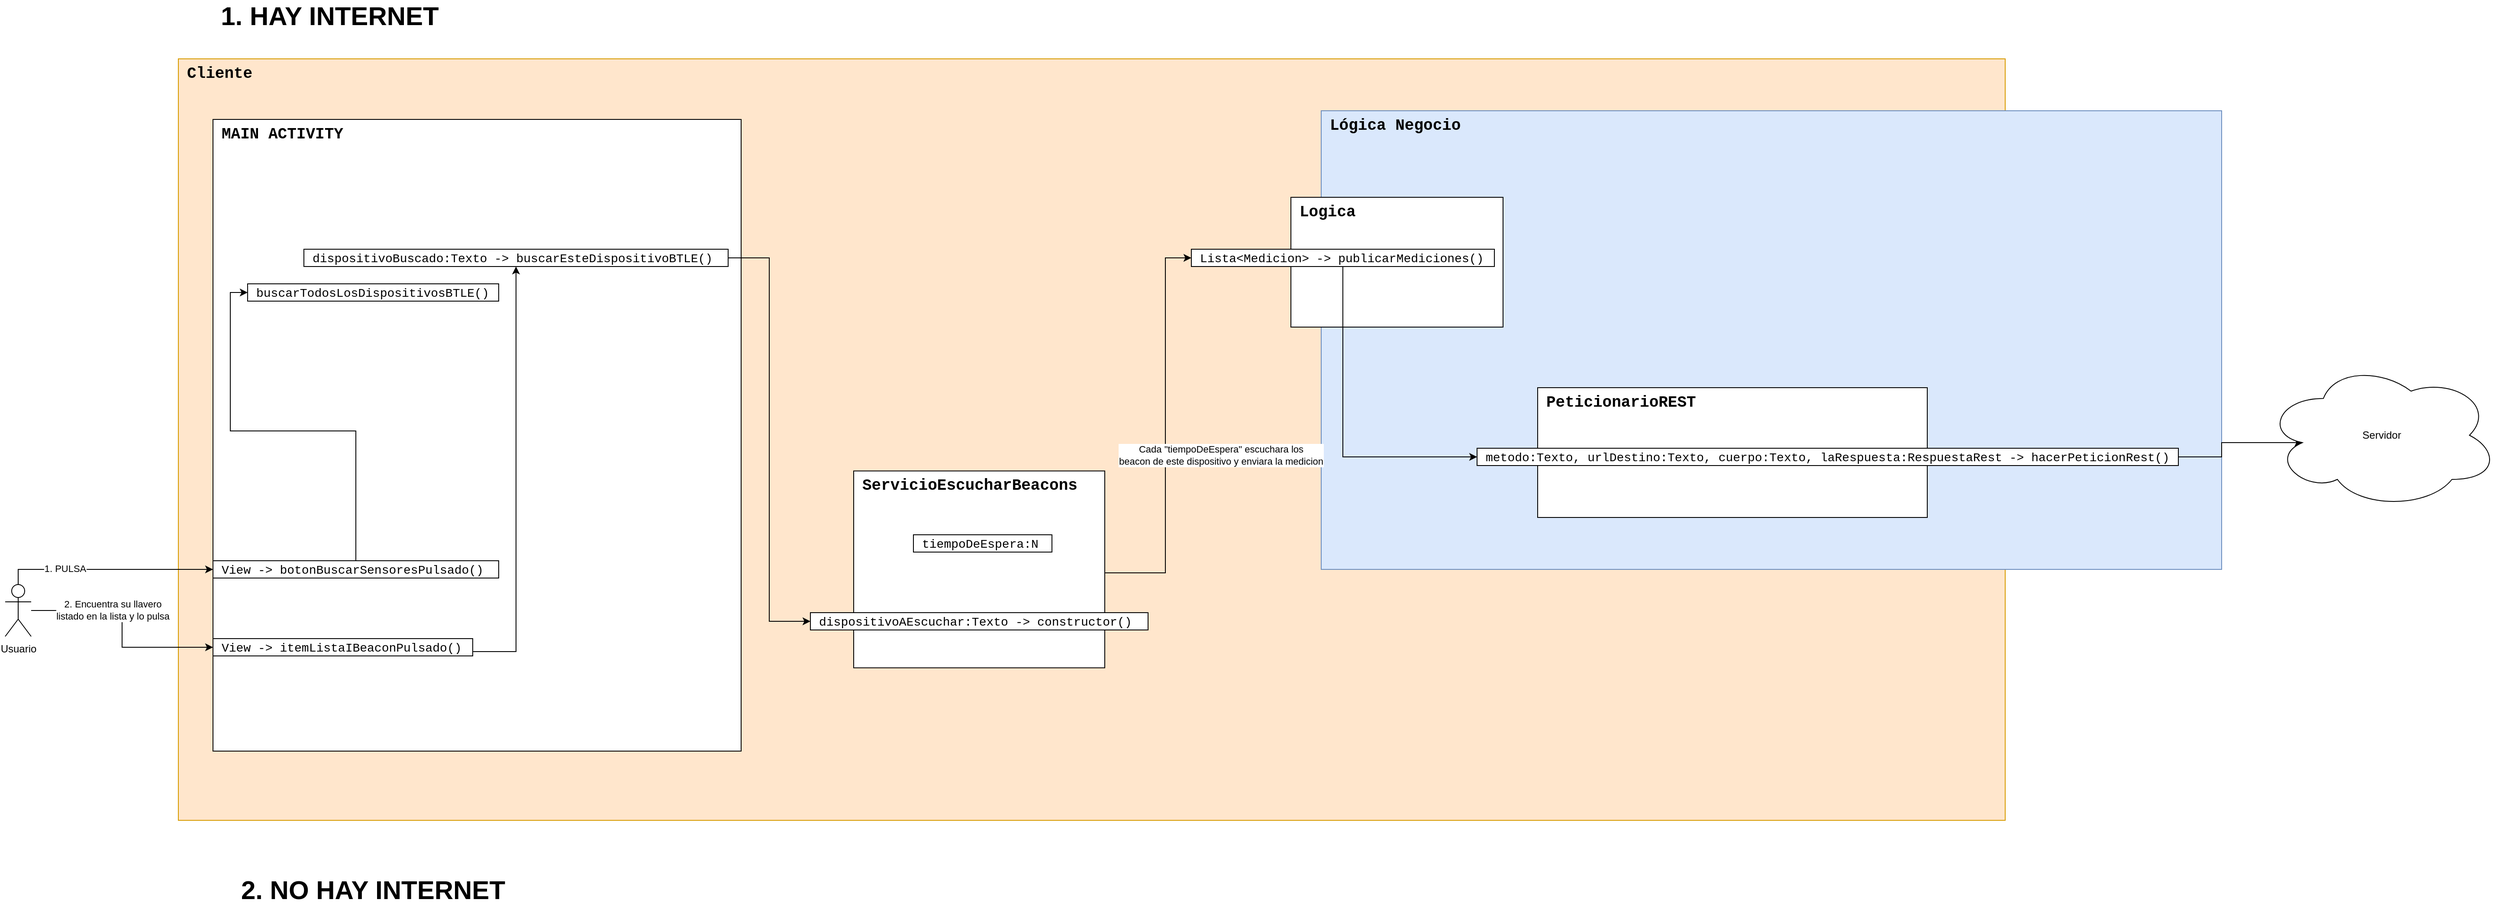 <mxfile version="15.2.7" type="device"><diagram id="GgqIZhKqrfku_5R0zB6b" name="Página-1"><mxGraphModel dx="3422" dy="349" grid="1" gridSize="10" guides="1" tooltips="1" connect="1" arrows="1" fold="1" page="1" pageScale="1" pageWidth="827" pageHeight="1169" math="0" shadow="0"><root><mxCell id="0"/><mxCell id="1" parent="0"/><mxCell id="rbinLjninRw-2FeolpOR-81" value="&lt;font face=&quot;Courier New&quot; size=&quot;1&quot;&gt;&lt;b style=&quot;font-size: 18px&quot;&gt;Cliente&lt;/b&gt;&lt;/font&gt;" style="rounded=0;whiteSpace=wrap;html=1;align=left;verticalAlign=top;spacingLeft=8;fillColor=#ffe6cc;strokeColor=#d79b00;" parent="1" vertex="1"><mxGeometry x="-300" y="1520" width="2110" height="880" as="geometry"/></mxCell><mxCell id="rbinLjninRw-2FeolpOR-83" value="&lt;font face=&quot;Courier New&quot; size=&quot;1&quot;&gt;&lt;b style=&quot;font-size: 18px&quot;&gt;Lógica Negocio&lt;/b&gt;&lt;/font&gt;" style="rounded=0;whiteSpace=wrap;html=1;align=left;verticalAlign=top;spacingLeft=8;fillColor=#dae8fc;strokeColor=#6c8ebf;" parent="1" vertex="1"><mxGeometry x="1020" y="1580" width="1040" height="530" as="geometry"/></mxCell><mxCell id="rbinLjninRw-2FeolpOR-84" value="&lt;font face=&quot;Courier New&quot; size=&quot;1&quot;&gt;&lt;b style=&quot;font-size: 18px&quot;&gt;MAIN ACTIVITY&lt;/b&gt;&lt;/font&gt;" style="rounded=0;whiteSpace=wrap;html=1;align=left;verticalAlign=top;spacingLeft=8;" parent="1" vertex="1"><mxGeometry x="-260" y="1590" width="610" height="730" as="geometry"/></mxCell><mxCell id="rbinLjninRw-2FeolpOR-88" value="&lt;font style=&quot;font-size: 14px&quot;&gt;buscarTodosLosDispositivosBTLE()&lt;/font&gt;" style="rounded=0;whiteSpace=wrap;html=1;align=left;fontFamily=Courier New;autosize=1;spacingTop=2;spacingLeft=8;" parent="1" vertex="1"><mxGeometry x="-220" y="1780" width="290" height="20" as="geometry"/></mxCell><mxCell id="rbinLjninRw-2FeolpOR-168" style="edgeStyle=orthogonalEdgeStyle;rounded=0;orthogonalLoop=1;jettySize=auto;html=1;entryX=0;entryY=0.5;entryDx=0;entryDy=0;" parent="1" source="rbinLjninRw-2FeolpOR-89" target="rbinLjninRw-2FeolpOR-109" edge="1"><mxGeometry relative="1" as="geometry"/></mxCell><mxCell id="rbinLjninRw-2FeolpOR-89" value="&lt;font style=&quot;font-size: 14px&quot;&gt;dispositivoBuscado:Texto -&amp;gt; buscarEsteDispositivoBTLE()&lt;/font&gt;" style="rounded=0;whiteSpace=wrap;html=1;align=left;fontFamily=Courier New;autosize=1;spacingTop=2;spacingLeft=8;" parent="1" vertex="1"><mxGeometry x="-155" y="1740" width="490" height="20" as="geometry"/></mxCell><mxCell id="rbinLjninRw-2FeolpOR-105" style="edgeStyle=orthogonalEdgeStyle;rounded=0;orthogonalLoop=1;jettySize=auto;html=1;entryX=0;entryY=0.5;entryDx=0;entryDy=0;" parent="1" source="rbinLjninRw-2FeolpOR-106" target="rbinLjninRw-2FeolpOR-122" edge="1"><mxGeometry relative="1" as="geometry"><Array as="points"><mxPoint x="840" y="2114"/><mxPoint x="840" y="1750"/></Array></mxGeometry></mxCell><mxCell id="rbinLjninRw-2FeolpOR-171" value="Cada &quot;tiempoDeEspera&quot; escuchara los &lt;br&gt;beacon de este dispositivo y enviara la medicion" style="edgeLabel;html=1;align=center;verticalAlign=middle;resizable=0;points=[];" parent="rbinLjninRw-2FeolpOR-105" vertex="1" connectable="0"><mxGeometry x="-0.596" y="1" relative="1" as="geometry"><mxPoint x="65" y="-113" as="offset"/></mxGeometry></mxCell><mxCell id="rbinLjninRw-2FeolpOR-106" value="&lt;font face=&quot;Courier New&quot; size=&quot;1&quot;&gt;&lt;b style=&quot;font-size: 18px&quot;&gt;ServicioEscucharBeacons&lt;/b&gt;&lt;/font&gt;" style="rounded=0;whiteSpace=wrap;html=1;align=left;verticalAlign=top;spacingLeft=8;" parent="1" vertex="1"><mxGeometry x="480" y="1996.25" width="290" height="227.5" as="geometry"/></mxCell><mxCell id="rbinLjninRw-2FeolpOR-109" value="&lt;font style=&quot;font-size: 14px&quot;&gt;dispositivoAEscuchar:Texto -&amp;gt; constructor()&lt;/font&gt;" style="rounded=0;whiteSpace=wrap;html=1;align=left;fontFamily=Courier New;autosize=1;spacingTop=2;spacingLeft=8;" parent="1" vertex="1"><mxGeometry x="430" y="2160" width="390" height="20" as="geometry"/></mxCell><mxCell id="rbinLjninRw-2FeolpOR-163" style="edgeStyle=orthogonalEdgeStyle;rounded=0;orthogonalLoop=1;jettySize=auto;html=1;entryX=0;entryY=0.5;entryDx=0;entryDy=0;" parent="1" source="rbinLjninRw-2FeolpOR-110" target="rbinLjninRw-2FeolpOR-88" edge="1"><mxGeometry relative="1" as="geometry"/></mxCell><mxCell id="rbinLjninRw-2FeolpOR-110" value="&lt;font style=&quot;font-size: 14px&quot;&gt;View -&amp;gt; botonBuscarSensoresPulsado()&lt;/font&gt;" style="rounded=0;whiteSpace=wrap;html=1;align=left;fontFamily=Courier New;autosize=1;spacingTop=2;spacingLeft=8;" parent="1" vertex="1"><mxGeometry x="-260" y="2100" width="330" height="20" as="geometry"/></mxCell><mxCell id="rbinLjninRw-2FeolpOR-114" value="&lt;span style=&quot;font-size: 14px&quot;&gt;tiempoDeEspera:N&lt;br&gt;&lt;/span&gt;" style="rounded=0;whiteSpace=wrap;html=1;align=left;fontFamily=Courier New;autosize=1;spacingTop=2;spacingLeft=8;" parent="1" vertex="1"><mxGeometry x="549" y="2070" width="160" height="20" as="geometry"/></mxCell><mxCell id="rbinLjninRw-2FeolpOR-121" value="&lt;font face=&quot;Courier New&quot; size=&quot;1&quot;&gt;&lt;b style=&quot;font-size: 18px&quot;&gt;Logica&lt;/b&gt;&lt;/font&gt;" style="rounded=0;whiteSpace=wrap;html=1;align=left;verticalAlign=top;spacingLeft=8;" parent="1" vertex="1"><mxGeometry x="985" y="1680" width="245" height="150" as="geometry"/></mxCell><mxCell id="rbinLjninRw-2FeolpOR-174" style="edgeStyle=orthogonalEdgeStyle;rounded=0;orthogonalLoop=1;jettySize=auto;html=1;entryX=0;entryY=0.5;entryDx=0;entryDy=0;" parent="1" source="rbinLjninRw-2FeolpOR-122" target="rbinLjninRw-2FeolpOR-144" edge="1"><mxGeometry relative="1" as="geometry"/></mxCell><mxCell id="rbinLjninRw-2FeolpOR-122" value="&lt;span style=&quot;font-size: 14px&quot;&gt;Lista&amp;lt;Medicion&amp;gt; -&amp;gt; publicarMediciones()&lt;br&gt;&lt;/span&gt;" style="rounded=0;whiteSpace=wrap;html=1;align=left;fontFamily=Courier New;autosize=1;spacingTop=2;spacingLeft=8;" parent="1" vertex="1"><mxGeometry x="870" y="1740" width="350" height="20" as="geometry"/></mxCell><mxCell id="rbinLjninRw-2FeolpOR-135" value="&lt;font face=&quot;Courier New&quot; size=&quot;1&quot;&gt;&lt;b style=&quot;font-size: 18px&quot;&gt;PeticionarioREST&lt;/b&gt;&lt;/font&gt;" style="rounded=0;whiteSpace=wrap;html=1;align=left;verticalAlign=top;spacingLeft=8;" parent="1" vertex="1"><mxGeometry x="1270" y="1900" width="450" height="150" as="geometry"/></mxCell><mxCell id="rbinLjninRw-2FeolpOR-176" style="edgeStyle=orthogonalEdgeStyle;rounded=0;orthogonalLoop=1;jettySize=auto;html=1;entryX=0.16;entryY=0.55;entryDx=0;entryDy=0;entryPerimeter=0;" parent="1" source="rbinLjninRw-2FeolpOR-144" target="rbinLjninRw-2FeolpOR-175" edge="1"><mxGeometry relative="1" as="geometry"/></mxCell><mxCell id="rbinLjninRw-2FeolpOR-144" value="&lt;span style=&quot;font-size: 14px&quot;&gt;metodo:Texto, urlDestino:Texto, cuerpo:Texto, laRespuesta:RespuestaRest -&amp;gt; hacerPeticionRest()&lt;br&gt;&lt;/span&gt;" style="rounded=0;whiteSpace=wrap;html=1;align=left;fontFamily=Courier New;autosize=1;spacingTop=2;spacingLeft=8;" parent="1" vertex="1"><mxGeometry x="1200" y="1970" width="810" height="20" as="geometry"/></mxCell><mxCell id="rbinLjninRw-2FeolpOR-167" style="edgeStyle=orthogonalEdgeStyle;rounded=0;orthogonalLoop=1;jettySize=auto;html=1;exitX=1;exitY=0.75;exitDx=0;exitDy=0;" parent="1" source="rbinLjninRw-2FeolpOR-149" target="rbinLjninRw-2FeolpOR-89" edge="1"><mxGeometry relative="1" as="geometry"/></mxCell><mxCell id="rbinLjninRw-2FeolpOR-149" value="&lt;font style=&quot;font-size: 14px&quot;&gt;View -&amp;gt; itemListaIBeaconPulsado()&lt;/font&gt;" style="rounded=0;whiteSpace=wrap;html=1;align=left;fontFamily=Courier New;autosize=1;spacingTop=2;spacingLeft=8;" parent="1" vertex="1"><mxGeometry x="-260" y="2190" width="300" height="20" as="geometry"/></mxCell><mxCell id="rbinLjninRw-2FeolpOR-156" style="edgeStyle=orthogonalEdgeStyle;rounded=0;orthogonalLoop=1;jettySize=auto;html=1;entryX=0;entryY=0.5;entryDx=0;entryDy=0;" parent="1" source="rbinLjninRw-2FeolpOR-154" target="rbinLjninRw-2FeolpOR-110" edge="1"><mxGeometry relative="1" as="geometry"><Array as="points"><mxPoint x="-485" y="2110"/></Array></mxGeometry></mxCell><mxCell id="rbinLjninRw-2FeolpOR-158" value="1. PULSA" style="edgeLabel;html=1;align=center;verticalAlign=middle;resizable=0;points=[];" parent="rbinLjninRw-2FeolpOR-156" vertex="1" connectable="0"><mxGeometry x="-0.411" y="1" relative="1" as="geometry"><mxPoint as="offset"/></mxGeometry></mxCell><mxCell id="rbinLjninRw-2FeolpOR-165" style="edgeStyle=orthogonalEdgeStyle;rounded=0;orthogonalLoop=1;jettySize=auto;html=1;entryX=0;entryY=0.5;entryDx=0;entryDy=0;" parent="1" source="rbinLjninRw-2FeolpOR-154" target="rbinLjninRw-2FeolpOR-149" edge="1"><mxGeometry relative="1" as="geometry"/></mxCell><mxCell id="rbinLjninRw-2FeolpOR-166" value="2. Encuentra su llavero &lt;br&gt;listado en la lista y lo pulsa" style="edgeLabel;html=1;align=center;verticalAlign=middle;resizable=0;points=[];" parent="rbinLjninRw-2FeolpOR-165" vertex="1" connectable="0"><mxGeometry x="-0.257" y="1" relative="1" as="geometry"><mxPoint as="offset"/></mxGeometry></mxCell><mxCell id="rbinLjninRw-2FeolpOR-154" value="Usuario" style="shape=umlActor;verticalLabelPosition=bottom;verticalAlign=top;html=1;outlineConnect=0;" parent="1" vertex="1"><mxGeometry x="-500" y="2127.5" width="30" height="60" as="geometry"/></mxCell><mxCell id="rbinLjninRw-2FeolpOR-175" value="Servidor" style="ellipse;shape=cloud;whiteSpace=wrap;html=1;" parent="1" vertex="1"><mxGeometry x="2110" y="1870" width="270" height="170" as="geometry"/></mxCell><mxCell id="yZStAZ5ZJqMaBFe0HXjB-1" value="1. HAY INTERNET" style="text;html=1;strokeColor=none;fillColor=none;align=center;verticalAlign=middle;whiteSpace=wrap;rounded=0;fontSize=30;fontStyle=1" vertex="1" parent="1"><mxGeometry x="-270" y="1460" width="290" height="20" as="geometry"/></mxCell><mxCell id="yZStAZ5ZJqMaBFe0HXjB-2" value="2. NO HAY INTERNET" style="text;html=1;strokeColor=none;fillColor=none;align=center;verticalAlign=middle;whiteSpace=wrap;rounded=0;fontSize=30;fontStyle=1" vertex="1" parent="1"><mxGeometry x="-280" y="2470" width="410" height="20" as="geometry"/></mxCell></root></mxGraphModel></diagram></mxfile>